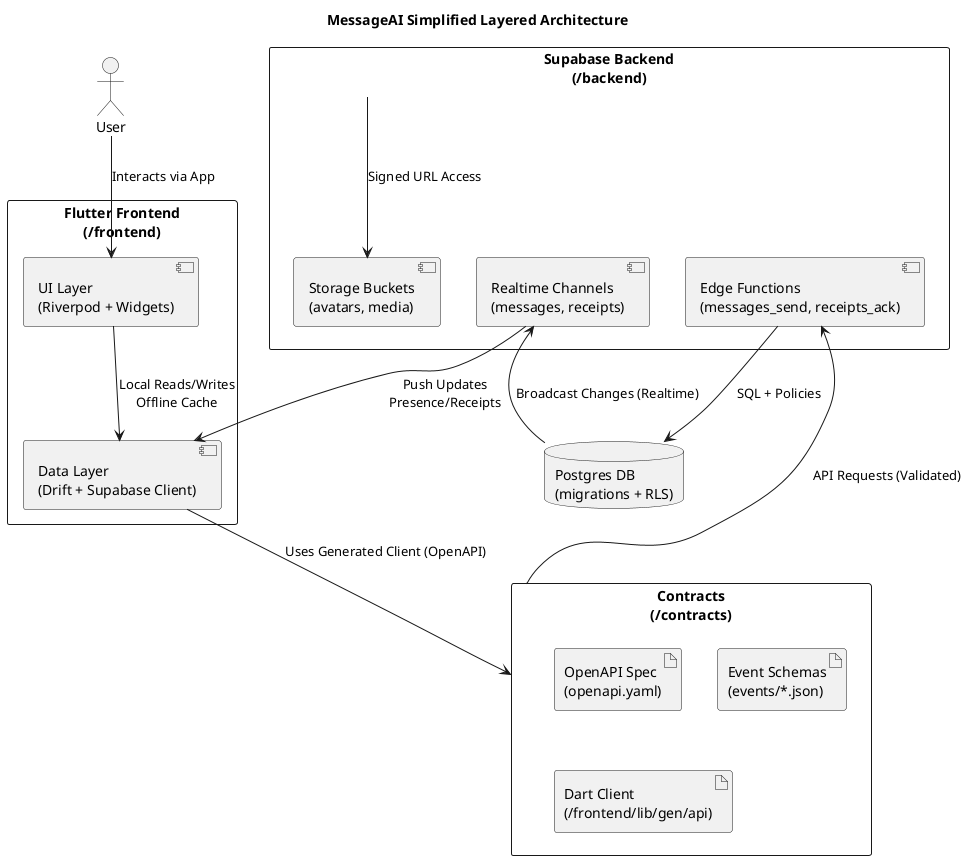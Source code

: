 @startuml Architecture
title MessageAI Simplified Layered Architecture
actor User as U
rectangle "Flutter Frontend\n(/frontend)" as FE {
  component "UI Layer\n(Riverpod + Widgets)" as UI
  component "Data Layer\n(Drift + Supabase Client)" as DL
}
rectangle "Contracts\n(/contracts)" as CT {
  artifact "OpenAPI Spec\n(openapi.yaml)"
  artifact "Event Schemas\n(events/*.json)"
  artifact "Dart Client\n(/frontend/lib/gen/api)"
}
rectangle "Supabase Backend\n(/backend)" as BE {
  component "Edge Functions\n(messages_send, receipts_ack)" as EF
  component "Realtime Channels\n(messages, receipts)" as RT
  component "Storage Buckets\n(avatars, media)" as ST
}
database "Postgres DB\n(migrations + RLS)" as DB
U --> UI : Interacts via App
UI --> DL : Local Reads/Writes\nOffline Cache
DL --> CT : Uses Generated Client (OpenAPI)
CT --> EF : API Requests (Validated)
EF --> DB : SQL + Policies
DB --> RT : Broadcast Changes (Realtime)
RT --> DL : Push Updates\nPresence/Receipts
BE --> ST : Signed URL Access
@enduml
